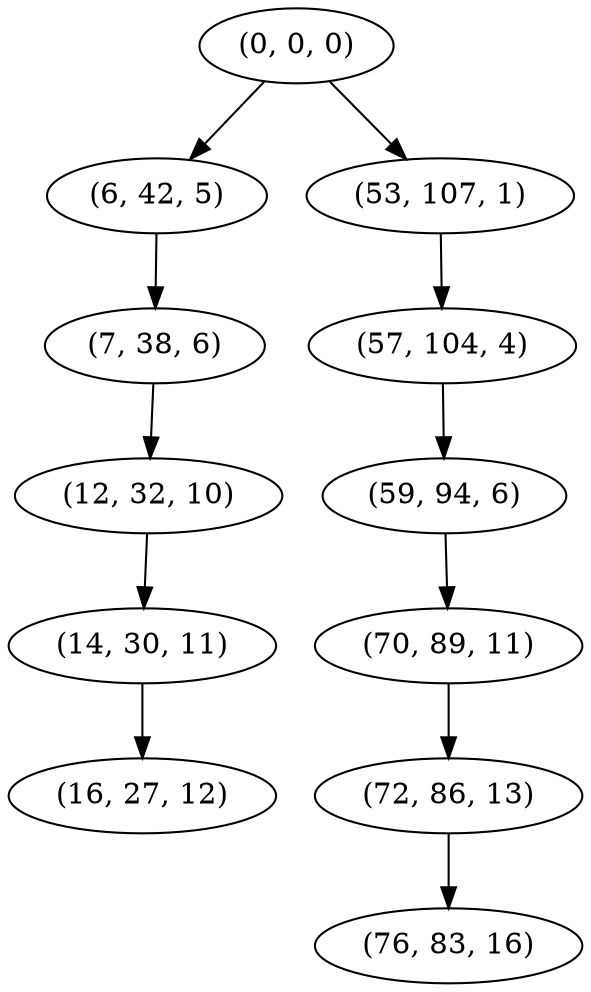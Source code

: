 digraph tree {
    "(0, 0, 0)";
    "(6, 42, 5)";
    "(7, 38, 6)";
    "(12, 32, 10)";
    "(14, 30, 11)";
    "(16, 27, 12)";
    "(53, 107, 1)";
    "(57, 104, 4)";
    "(59, 94, 6)";
    "(70, 89, 11)";
    "(72, 86, 13)";
    "(76, 83, 16)";
    "(0, 0, 0)" -> "(6, 42, 5)";
    "(0, 0, 0)" -> "(53, 107, 1)";
    "(6, 42, 5)" -> "(7, 38, 6)";
    "(7, 38, 6)" -> "(12, 32, 10)";
    "(12, 32, 10)" -> "(14, 30, 11)";
    "(14, 30, 11)" -> "(16, 27, 12)";
    "(53, 107, 1)" -> "(57, 104, 4)";
    "(57, 104, 4)" -> "(59, 94, 6)";
    "(59, 94, 6)" -> "(70, 89, 11)";
    "(70, 89, 11)" -> "(72, 86, 13)";
    "(72, 86, 13)" -> "(76, 83, 16)";
}
